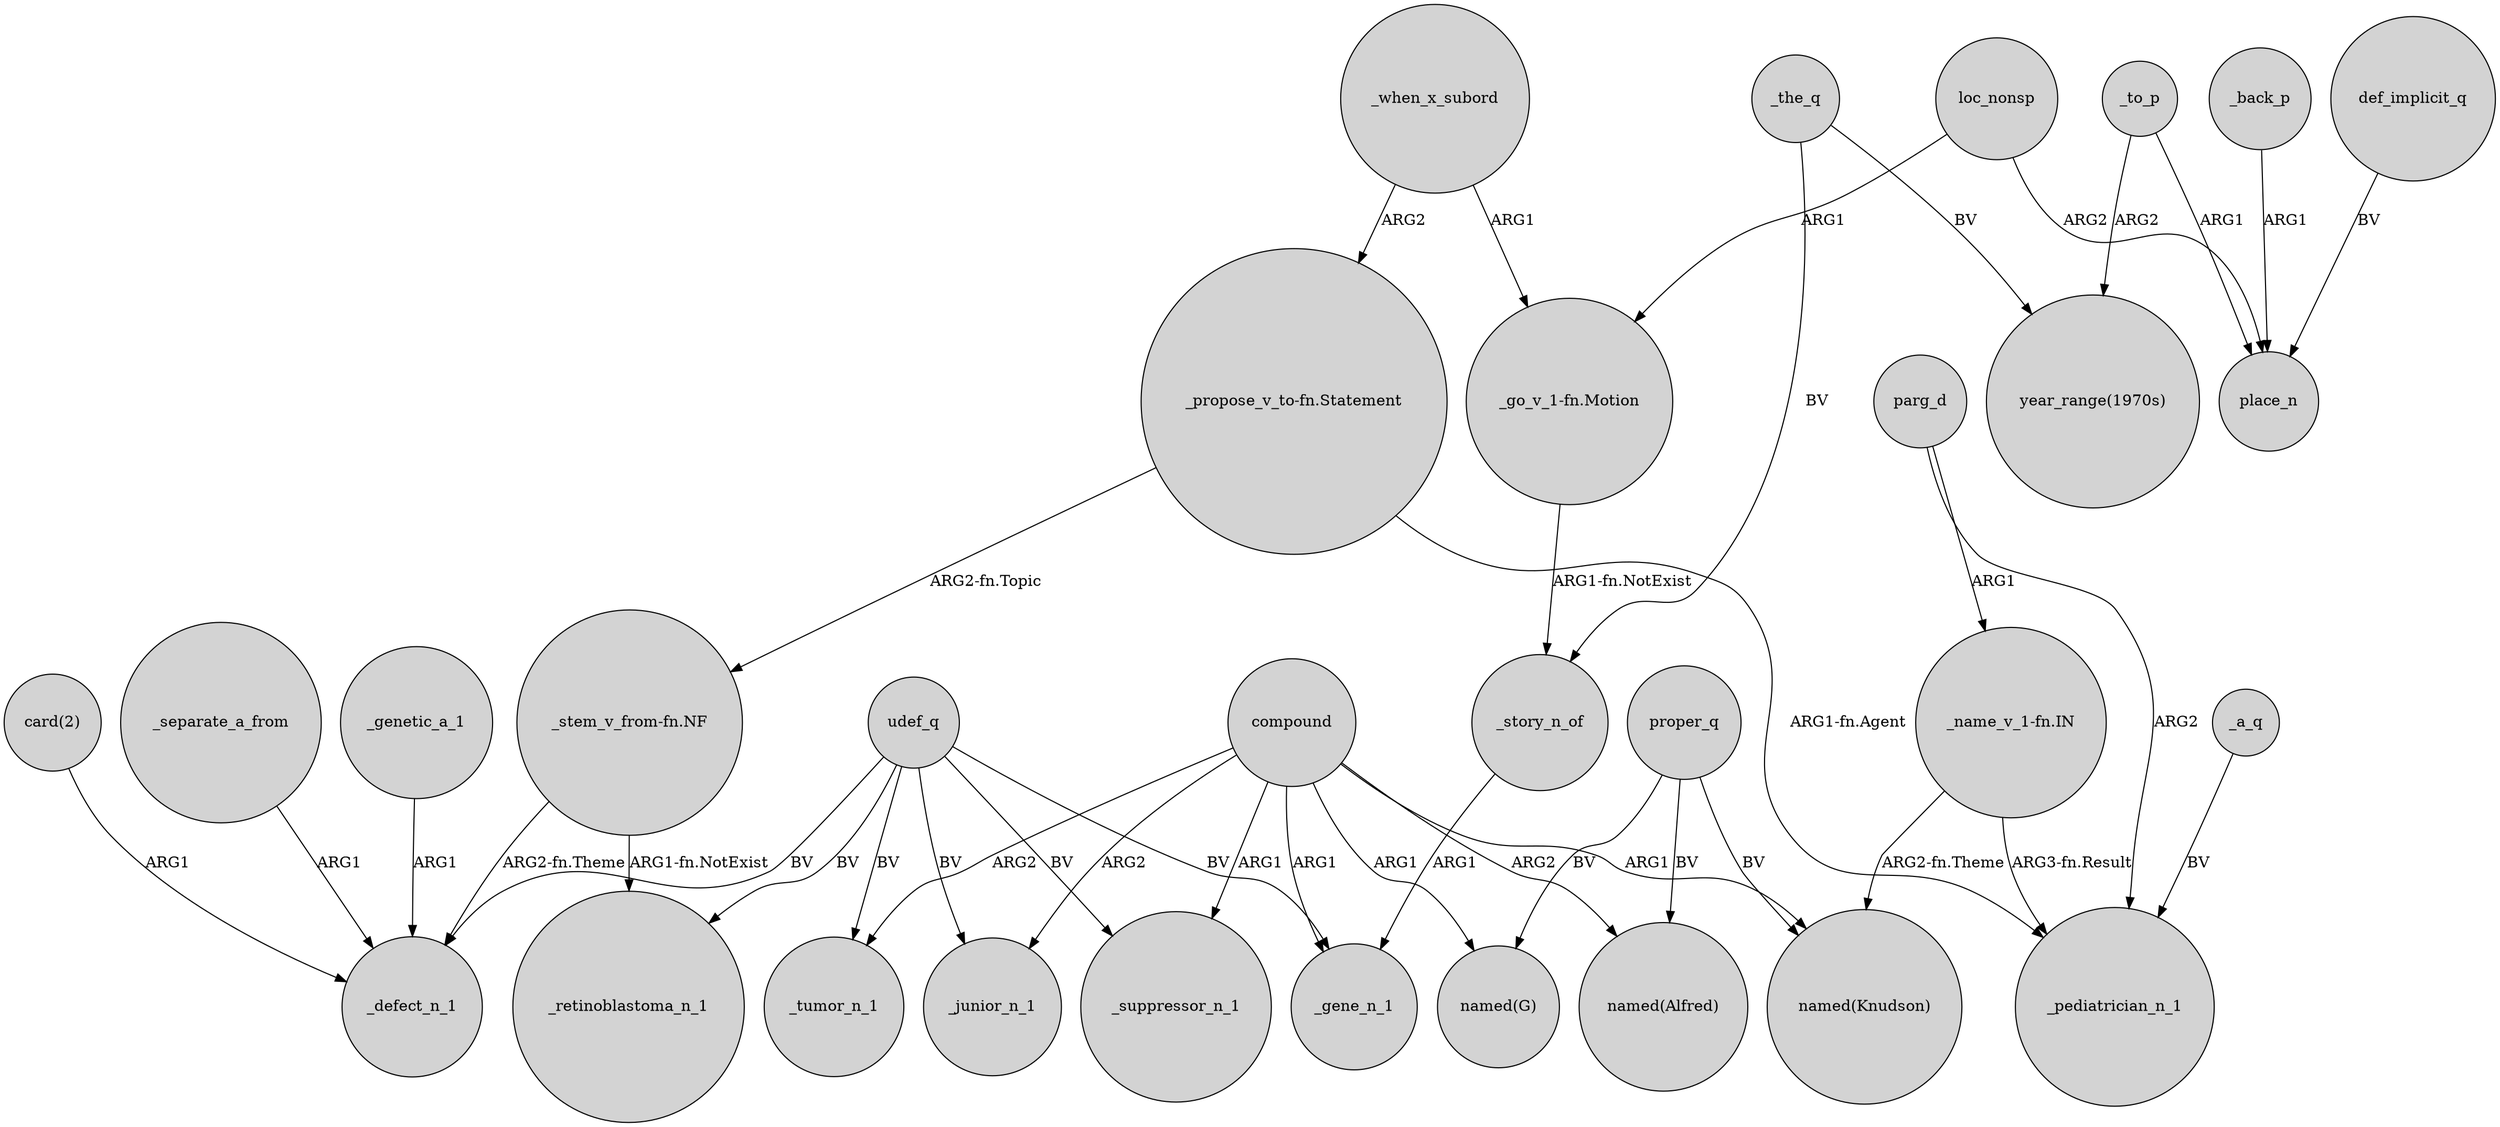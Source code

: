 digraph {
	node [shape=circle style=filled]
	loc_nonsp -> "_go_v_1-fn.Motion" [label=ARG1]
	compound -> _suppressor_n_1 [label=ARG1]
	"_stem_v_from-fn.NF" -> _defect_n_1 [label="ARG2-fn.Theme"]
	udef_q -> _tumor_n_1 [label=BV]
	"_stem_v_from-fn.NF" -> _retinoblastoma_n_1 [label="ARG1-fn.NotExist"]
	"_propose_v_to-fn.Statement" -> "_stem_v_from-fn.NF" [label="ARG2-fn.Topic"]
	compound -> "named(G)" [label=ARG1]
	proper_q -> "named(Knudson)" [label=BV]
	"card(2)" -> _defect_n_1 [label=ARG1]
	proper_q -> "named(Alfred)" [label=BV]
	"_propose_v_to-fn.Statement" -> _pediatrician_n_1 [label="ARG1-fn.Agent"]
	def_implicit_q -> place_n [label=BV]
	_the_q -> "year_range(1970s)" [label=BV]
	udef_q -> _suppressor_n_1 [label=BV]
	_story_n_of -> _gene_n_1 [label=ARG1]
	udef_q -> _retinoblastoma_n_1 [label=BV]
	udef_q -> _gene_n_1 [label=BV]
	_when_x_subord -> "_go_v_1-fn.Motion" [label=ARG1]
	udef_q -> _junior_n_1 [label=BV]
	compound -> "named(Alfred)" [label=ARG2]
	compound -> _junior_n_1 [label=ARG2]
	proper_q -> "named(G)" [label=BV]
	"_name_v_1-fn.IN" -> "named(Knudson)" [label="ARG2-fn.Theme"]
	_genetic_a_1 -> _defect_n_1 [label=ARG1]
	_a_q -> _pediatrician_n_1 [label=BV]
	compound -> "named(Knudson)" [label=ARG1]
	_the_q -> _story_n_of [label=BV]
	parg_d -> _pediatrician_n_1 [label=ARG2]
	_to_p -> place_n [label=ARG1]
	"_name_v_1-fn.IN" -> _pediatrician_n_1 [label="ARG3-fn.Result"]
	loc_nonsp -> place_n [label=ARG2]
	_back_p -> place_n [label=ARG1]
	_separate_a_from -> _defect_n_1 [label=ARG1]
	"_go_v_1-fn.Motion" -> _story_n_of [label="ARG1-fn.NotExist"]
	_to_p -> "year_range(1970s)" [label=ARG2]
	compound -> _tumor_n_1 [label=ARG2]
	compound -> _gene_n_1 [label=ARG1]
	_when_x_subord -> "_propose_v_to-fn.Statement" [label=ARG2]
	udef_q -> _defect_n_1 [label=BV]
	parg_d -> "_name_v_1-fn.IN" [label=ARG1]
}
